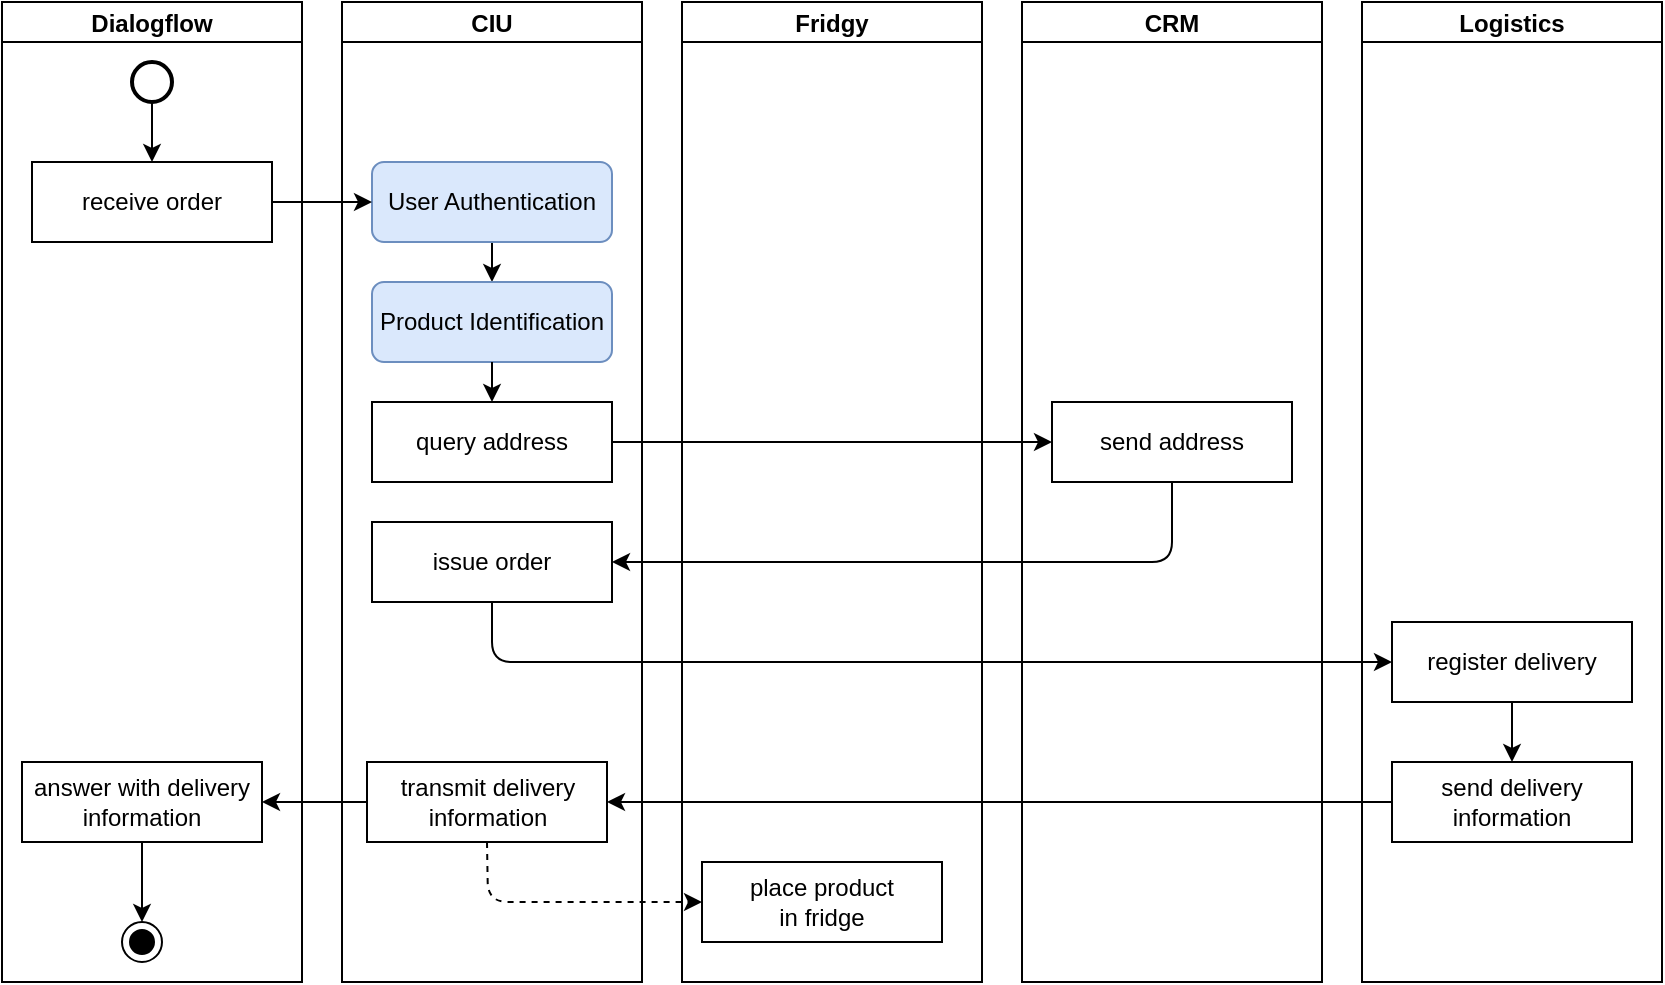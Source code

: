 <mxfile version="13.0.4"><diagram id="uWa0KDdB0i-4UANHJSdR" name="Page-1"><mxGraphModel dx="984" dy="-582" grid="1" gridSize="10" guides="1" tooltips="1" connect="1" arrows="1" fold="1" page="1" pageScale="1" pageWidth="850" pageHeight="1100" math="0" shadow="0"><root><mxCell id="0"/><mxCell id="1" parent="0"/><mxCell id="fXK03XFowd3Y55136I_l-362" value="Dialogflow" style="swimlane;startSize=20;" vertex="1" parent="1"><mxGeometry x="290" y="1140" width="150" height="490" as="geometry"/></mxCell><mxCell id="fXK03XFowd3Y55136I_l-363" value="receive order" style="rounded=0;whiteSpace=wrap;html=1;" vertex="1" parent="fXK03XFowd3Y55136I_l-362"><mxGeometry x="15" y="80" width="120" height="40" as="geometry"/></mxCell><mxCell id="fXK03XFowd3Y55136I_l-364" value="answer with delivery information" style="rounded=0;whiteSpace=wrap;html=1;" vertex="1" parent="fXK03XFowd3Y55136I_l-362"><mxGeometry x="10" y="380" width="120" height="40" as="geometry"/></mxCell><mxCell id="fXK03XFowd3Y55136I_l-365" value="" style="strokeWidth=2;html=1;shape=mxgraph.flowchart.start_2;whiteSpace=wrap;" vertex="1" parent="fXK03XFowd3Y55136I_l-362"><mxGeometry x="65" y="30" width="20" height="20" as="geometry"/></mxCell><mxCell id="fXK03XFowd3Y55136I_l-366" value="" style="ellipse;html=1;shape=endState;fillColor=#000000;strokeColor=#000000;" vertex="1" parent="fXK03XFowd3Y55136I_l-362"><mxGeometry x="60" y="460.0" width="20" height="20" as="geometry"/></mxCell><mxCell id="fXK03XFowd3Y55136I_l-367" value="" style="endArrow=classic;html=1;exitX=0.5;exitY=1;exitDx=0;exitDy=0;exitPerimeter=0;entryX=0.5;entryY=0;entryDx=0;entryDy=0;" edge="1" parent="fXK03XFowd3Y55136I_l-362" source="fXK03XFowd3Y55136I_l-365" target="fXK03XFowd3Y55136I_l-363"><mxGeometry width="50" height="50" relative="1" as="geometry"><mxPoint x="280" y="190" as="sourcePoint"/><mxPoint x="330" y="140" as="targetPoint"/></mxGeometry></mxCell><mxCell id="fXK03XFowd3Y55136I_l-368" value="" style="endArrow=classic;html=1;entryX=0.5;entryY=0;entryDx=0;entryDy=0;exitX=0.5;exitY=1;exitDx=0;exitDy=0;" edge="1" parent="fXK03XFowd3Y55136I_l-362" source="fXK03XFowd3Y55136I_l-364" target="fXK03XFowd3Y55136I_l-366"><mxGeometry width="50" height="50" relative="1" as="geometry"><mxPoint x="190" y="245" as="sourcePoint"/><mxPoint x="140" y="245" as="targetPoint"/></mxGeometry></mxCell><mxCell id="fXK03XFowd3Y55136I_l-374" value="CIU" style="swimlane;startSize=20;" vertex="1" parent="1"><mxGeometry x="460" y="1140" width="150" height="490" as="geometry"/></mxCell><mxCell id="fXK03XFowd3Y55136I_l-375" value="" style="endArrow=classic;html=1;entryX=0.5;entryY=0;entryDx=0;entryDy=0;exitX=0.5;exitY=1;exitDx=0;exitDy=0;" edge="1" parent="fXK03XFowd3Y55136I_l-374" target="fXK03XFowd3Y55136I_l-380"><mxGeometry width="50" height="50" relative="1" as="geometry"><mxPoint x="75" y="110" as="sourcePoint"/><mxPoint x="75" y="130" as="targetPoint"/></mxGeometry></mxCell><mxCell id="fXK03XFowd3Y55136I_l-376" value="query address" style="rounded=0;whiteSpace=wrap;html=1;" vertex="1" parent="fXK03XFowd3Y55136I_l-374"><mxGeometry x="15" y="200" width="120" height="40" as="geometry"/></mxCell><mxCell id="fXK03XFowd3Y55136I_l-377" value="&lt;div&gt;issue order&lt;/div&gt;" style="rounded=0;whiteSpace=wrap;html=1;" vertex="1" parent="fXK03XFowd3Y55136I_l-374"><mxGeometry x="15" y="260" width="120" height="40" as="geometry"/></mxCell><mxCell id="fXK03XFowd3Y55136I_l-378" value="transmit delivery information" style="rounded=0;whiteSpace=wrap;html=1;" vertex="1" parent="fXK03XFowd3Y55136I_l-374"><mxGeometry x="12.5" y="380" width="120" height="40" as="geometry"/></mxCell><mxCell id="fXK03XFowd3Y55136I_l-379" value="&lt;div&gt;User Authentication&lt;/div&gt;" style="rounded=1;whiteSpace=wrap;html=1;fillColor=#dae8fc;strokeColor=#6c8ebf;" vertex="1" parent="fXK03XFowd3Y55136I_l-374"><mxGeometry x="15" y="80" width="120" height="40" as="geometry"/></mxCell><mxCell id="fXK03XFowd3Y55136I_l-380" value="Product Identification" style="rounded=1;whiteSpace=wrap;html=1;fillColor=#dae8fc;strokeColor=#6c8ebf;" vertex="1" parent="fXK03XFowd3Y55136I_l-374"><mxGeometry x="15" y="140" width="120" height="40" as="geometry"/></mxCell><mxCell id="fXK03XFowd3Y55136I_l-397" value="" style="endArrow=classic;html=1;exitX=0.5;exitY=1;exitDx=0;exitDy=0;entryX=0.5;entryY=0;entryDx=0;entryDy=0;" edge="1" parent="fXK03XFowd3Y55136I_l-374" source="fXK03XFowd3Y55136I_l-380" target="fXK03XFowd3Y55136I_l-376"><mxGeometry width="50" height="50" relative="1" as="geometry"><mxPoint x="-35" y="290.06" as="sourcePoint"/><mxPoint x="12.5" y="290.06" as="targetPoint"/></mxGeometry></mxCell><mxCell id="fXK03XFowd3Y55136I_l-381" value="Fridgy" style="swimlane;startSize=20;" vertex="1" parent="1"><mxGeometry x="630" y="1140" width="150" height="490" as="geometry"/></mxCell><mxCell id="fXK03XFowd3Y55136I_l-382" value="place product &lt;br&gt;in fridge" style="rounded=0;whiteSpace=wrap;html=1;" vertex="1" parent="fXK03XFowd3Y55136I_l-381"><mxGeometry x="10" y="430" width="120" height="40" as="geometry"/></mxCell><mxCell id="fXK03XFowd3Y55136I_l-383" value="CRM" style="swimlane;startSize=20;" vertex="1" parent="1"><mxGeometry x="800" y="1140" width="150" height="490" as="geometry"/></mxCell><mxCell id="fXK03XFowd3Y55136I_l-384" value="send address" style="rounded=0;whiteSpace=wrap;html=1;" vertex="1" parent="fXK03XFowd3Y55136I_l-383"><mxGeometry x="15" y="200" width="120" height="40" as="geometry"/></mxCell><mxCell id="fXK03XFowd3Y55136I_l-385" value="Logistics" style="swimlane;startSize=20;" vertex="1" parent="1"><mxGeometry x="970" y="1140" width="150" height="490" as="geometry"/></mxCell><mxCell id="fXK03XFowd3Y55136I_l-386" value="register delivery" style="rounded=0;whiteSpace=wrap;html=1;" vertex="1" parent="fXK03XFowd3Y55136I_l-385"><mxGeometry x="15" y="310" width="120" height="40" as="geometry"/></mxCell><mxCell id="fXK03XFowd3Y55136I_l-387" value="send delivery information" style="rounded=0;whiteSpace=wrap;html=1;" vertex="1" parent="fXK03XFowd3Y55136I_l-385"><mxGeometry x="15" y="380" width="120" height="40" as="geometry"/></mxCell><mxCell id="fXK03XFowd3Y55136I_l-388" value="" style="edgeStyle=orthogonalEdgeStyle;rounded=0;orthogonalLoop=1;jettySize=auto;html=1;exitX=0.5;exitY=1;exitDx=0;exitDy=0;" edge="1" parent="fXK03XFowd3Y55136I_l-385" source="fXK03XFowd3Y55136I_l-386" target="fXK03XFowd3Y55136I_l-386"><mxGeometry relative="1" as="geometry"><mxPoint x="75" y="420" as="sourcePoint"/><mxPoint x="25" y="410" as="targetPoint"/></mxGeometry></mxCell><mxCell id="fXK03XFowd3Y55136I_l-389" value="" style="endArrow=classic;html=1;exitX=0.5;exitY=1;exitDx=0;exitDy=0;entryX=0.5;entryY=0;entryDx=0;entryDy=0;" edge="1" parent="fXK03XFowd3Y55136I_l-385" source="fXK03XFowd3Y55136I_l-386" target="fXK03XFowd3Y55136I_l-387"><mxGeometry width="50" height="50" relative="1" as="geometry"><mxPoint x="-372.5" y="230.0" as="sourcePoint"/><mxPoint x="-145" y="230.0" as="targetPoint"/></mxGeometry></mxCell><mxCell id="fXK03XFowd3Y55136I_l-390" value="" style="endArrow=classic;html=1;entryX=0;entryY=0.5;entryDx=0;entryDy=0;exitX=1;exitY=0.5;exitDx=0;exitDy=0;" edge="1" parent="1" source="fXK03XFowd3Y55136I_l-363" target="fXK03XFowd3Y55136I_l-379"><mxGeometry width="50" height="50" relative="1" as="geometry"><mxPoint x="375" y="1200" as="sourcePoint"/><mxPoint x="475" y="1230" as="targetPoint"/></mxGeometry></mxCell><mxCell id="fXK03XFowd3Y55136I_l-391" value="" style="endArrow=classic;html=1;exitX=0.5;exitY=1;exitDx=0;exitDy=0;entryX=1;entryY=0.5;entryDx=0;entryDy=0;" edge="1" parent="1" source="fXK03XFowd3Y55136I_l-384" target="fXK03XFowd3Y55136I_l-377"><mxGeometry width="50" height="50" relative="1" as="geometry"><mxPoint x="870" y="1310.06" as="sourcePoint"/><mxPoint x="715" y="1540.06" as="targetPoint"/><Array as="points"><mxPoint x="875" y="1420"/></Array></mxGeometry></mxCell><mxCell id="fXK03XFowd3Y55136I_l-392" value="" style="endArrow=classic;html=1;exitX=1;exitY=0.5;exitDx=0;exitDy=0;" edge="1" parent="1" source="fXK03XFowd3Y55136I_l-376" target="fXK03XFowd3Y55136I_l-384"><mxGeometry width="50" height="50" relative="1" as="geometry"><mxPoint x="440" y="1490.06" as="sourcePoint"/><mxPoint x="490" y="1490.06" as="targetPoint"/></mxGeometry></mxCell><mxCell id="fXK03XFowd3Y55136I_l-393" value="" style="endArrow=classic;html=1;exitX=0;exitY=0.5;exitDx=0;exitDy=0;entryX=1;entryY=0.5;entryDx=0;entryDy=0;" edge="1" parent="1" source="fXK03XFowd3Y55136I_l-387" target="fXK03XFowd3Y55136I_l-378"><mxGeometry width="50" height="50" relative="1" as="geometry"><mxPoint x="605" y="1420" as="sourcePoint"/><mxPoint x="955" y="1420" as="targetPoint"/></mxGeometry></mxCell><mxCell id="fXK03XFowd3Y55136I_l-394" value="" style="endArrow=classic;html=1;entryX=1;entryY=0.5;entryDx=0;entryDy=0;exitX=0;exitY=0.5;exitDx=0;exitDy=0;" edge="1" parent="1" source="fXK03XFowd3Y55136I_l-378" target="fXK03XFowd3Y55136I_l-364"><mxGeometry width="50" height="50" relative="1" as="geometry"><mxPoint x="480" y="1345" as="sourcePoint"/><mxPoint x="430" y="1345" as="targetPoint"/></mxGeometry></mxCell><mxCell id="fXK03XFowd3Y55136I_l-395" value="" style="endArrow=classic;html=1;entryX=0;entryY=0.5;entryDx=0;entryDy=0;exitX=0.5;exitY=1;exitDx=0;exitDy=0;" edge="1" parent="1" source="fXK03XFowd3Y55136I_l-377" target="fXK03XFowd3Y55136I_l-386"><mxGeometry width="50" height="50" relative="1" as="geometry"><mxPoint x="550" y="1250.06" as="sourcePoint"/><mxPoint x="540" y="1570.06" as="targetPoint"/><Array as="points"><mxPoint x="535" y="1470"/></Array></mxGeometry></mxCell><mxCell id="fXK03XFowd3Y55136I_l-398" value="" style="endArrow=classic;html=1;exitX=0.5;exitY=1;exitDx=0;exitDy=0;entryX=0;entryY=0.5;entryDx=0;entryDy=0;dashed=1" edge="1" parent="1" source="fXK03XFowd3Y55136I_l-378" target="fXK03XFowd3Y55136I_l-382"><mxGeometry width="50" height="50" relative="1" as="geometry"><mxPoint x="587.5" y="1280" as="sourcePoint"/><mxPoint x="487.5" y="1300" as="targetPoint"/><Array as="points"><mxPoint x="533" y="1590.0"/></Array></mxGeometry></mxCell></root></mxGraphModel></diagram></mxfile>